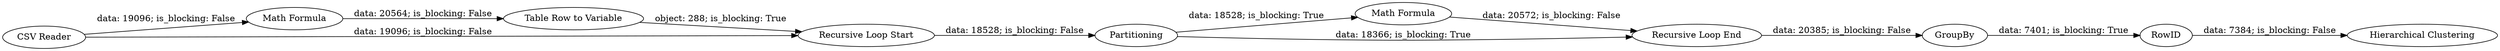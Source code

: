 digraph {
	"6838718019378992271_37" [label="Math Formula"]
	"6838718019378992271_28" [label=Partitioning]
	"6838718019378992271_4" [label="Math Formula"]
	"6838718019378992271_32" [label="Recursive Loop Start"]
	"6838718019378992271_7" [label="Table Row to Variable"]
	"6838718019378992271_35" [label=RowID]
	"6838718019378992271_34" [label="Hierarchical Clustering"]
	"6838718019378992271_3" [label="CSV Reader"]
	"6838718019378992271_36" [label=GroupBy]
	"6838718019378992271_33" [label="Recursive Loop End"]
	"6838718019378992271_7" -> "6838718019378992271_32" [label="object: 288; is_blocking: True"]
	"6838718019378992271_35" -> "6838718019378992271_34" [label="data: 7384; is_blocking: False"]
	"6838718019378992271_32" -> "6838718019378992271_28" [label="data: 18528; is_blocking: False"]
	"6838718019378992271_3" -> "6838718019378992271_4" [label="data: 19096; is_blocking: False"]
	"6838718019378992271_36" -> "6838718019378992271_35" [label="data: 7401; is_blocking: True"]
	"6838718019378992271_3" -> "6838718019378992271_32" [label="data: 19096; is_blocking: False"]
	"6838718019378992271_28" -> "6838718019378992271_37" [label="data: 18528; is_blocking: True"]
	"6838718019378992271_4" -> "6838718019378992271_7" [label="data: 20564; is_blocking: False"]
	"6838718019378992271_28" -> "6838718019378992271_33" [label="data: 18366; is_blocking: True"]
	"6838718019378992271_33" -> "6838718019378992271_36" [label="data: 20385; is_blocking: False"]
	"6838718019378992271_37" -> "6838718019378992271_33" [label="data: 20572; is_blocking: False"]
	rankdir=LR
}
